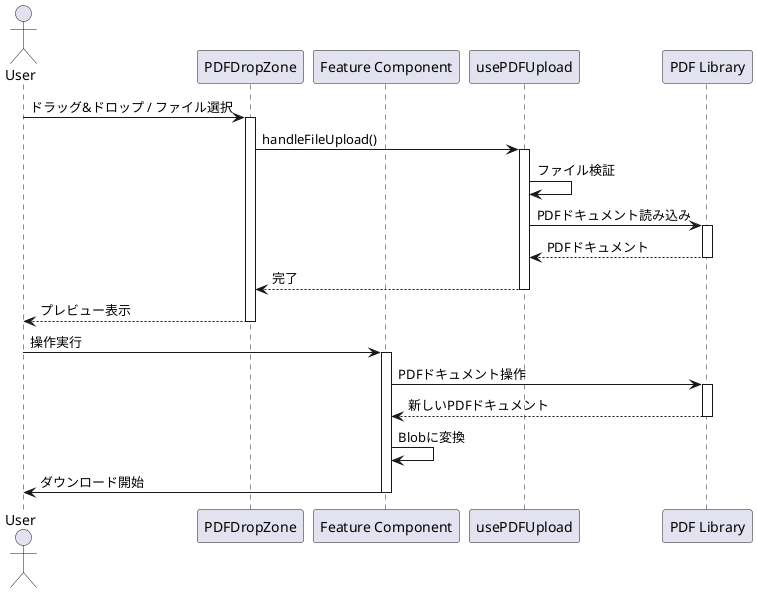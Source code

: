 @startuml

actor User
participant "PDFDropZone" as Drop
participant "Feature Component" as Feature
participant "usePDFUpload" as Hook
participant "PDF Library" as Lib

' File Upload Flow
User -> Drop: ドラッグ&ドロップ / ファイル選択
activate Drop
Drop -> Hook: handleFileUpload()
activate Hook
Hook -> Hook: ファイル検証
Hook -> Lib: PDFドキュメント読み込み
activate Lib
Lib --> Hook: PDFドキュメント
deactivate Lib
Hook --> Drop: 完了
deactivate Hook
Drop --> User: プレビュー表示
deactivate Drop

' PDF Operation Flow
User -> Feature: 操作実行
activate Feature
Feature -> Lib: PDFドキュメント操作
activate Lib
Lib --> Feature: 新しいPDFドキュメント
deactivate Lib
Feature -> Feature: Blobに変換
Feature -> User: ダウンロード開始
deactivate Feature

@enduml 